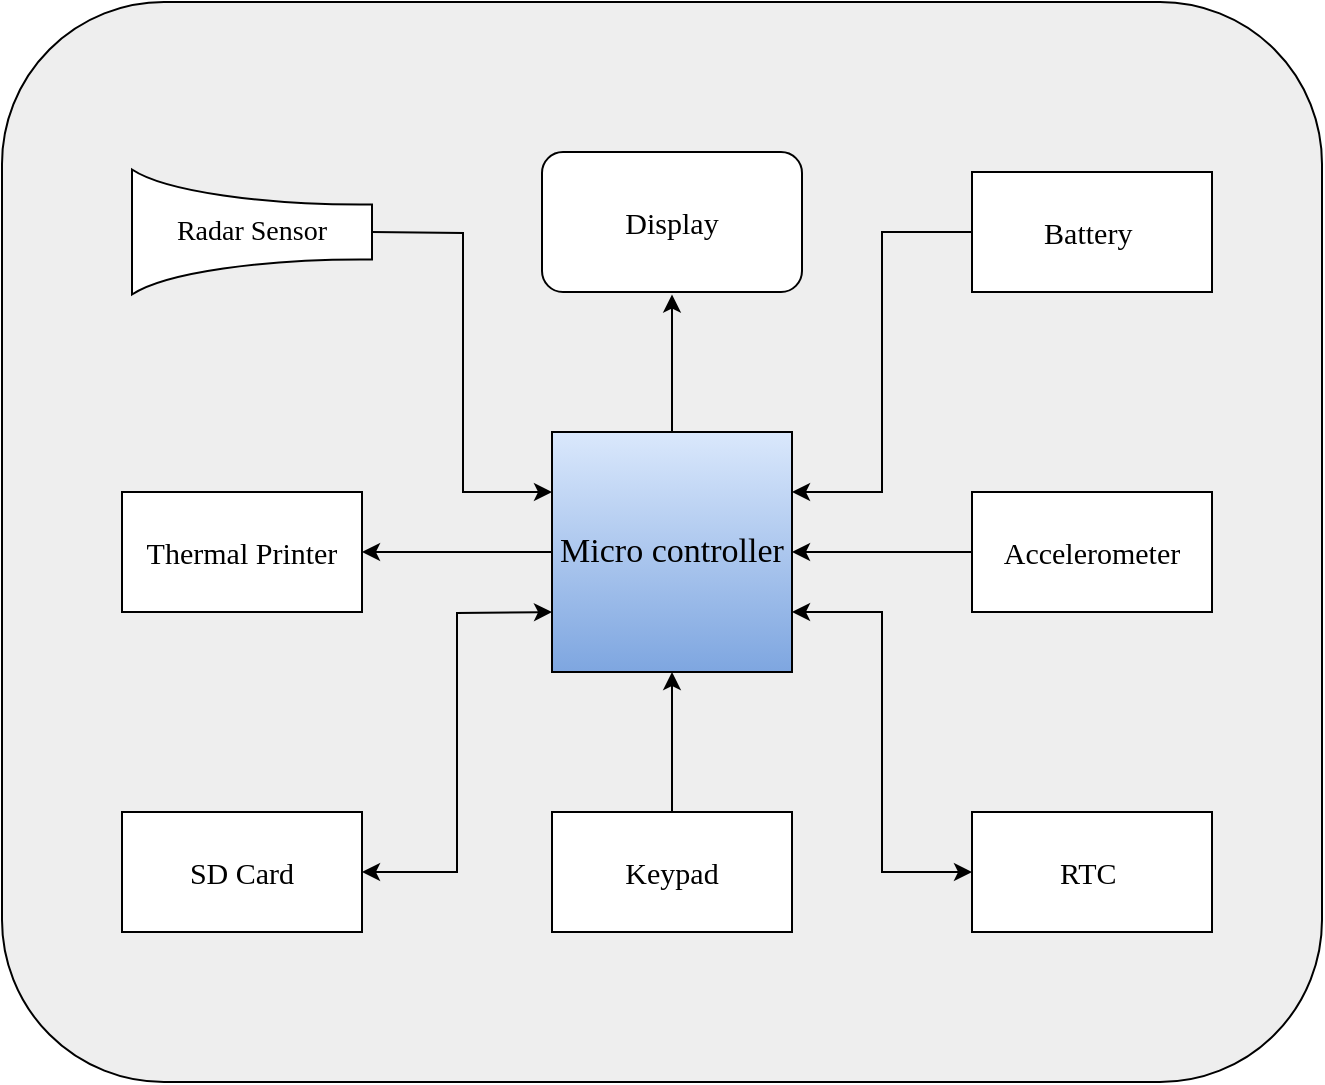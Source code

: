 <mxfile version="20.3.6" type="device"><diagram id="nMD3p65EswspbGDHqjwe" name="Page-1"><mxGraphModel dx="1102" dy="557" grid="1" gridSize="10" guides="1" tooltips="1" connect="1" arrows="1" fold="1" page="1" pageScale="1" pageWidth="1169" pageHeight="827" math="0" shadow="0"><root><mxCell id="0"/><mxCell id="1" parent="0"/><mxCell id="hwU1wVjBBIKTr76579JO-35" value="" style="rounded=1;whiteSpace=wrap;html=1;rotation=90;fillColor=#eeeeee;strokeColor=#000000;" vertex="1" parent="1"><mxGeometry x="325" y="45" width="540" height="660" as="geometry"/></mxCell><mxCell id="hwU1wVjBBIKTr76579JO-41" value="" style="edgeStyle=orthogonalEdgeStyle;rounded=0;orthogonalLoop=1;jettySize=auto;html=1;fontFamily=Times New Roman;fontSize=15;" edge="1" parent="1" source="hwU1wVjBBIKTr76579JO-1" target="hwU1wVjBBIKTr76579JO-11"><mxGeometry relative="1" as="geometry"/></mxCell><mxCell id="hwU1wVjBBIKTr76579JO-1" value="&lt;font face=&quot;Times New Roman&quot; style=&quot;font-size: 17px;&quot;&gt;Micro controller&lt;/font&gt;" style="whiteSpace=wrap;html=1;aspect=fixed;fillColor=#dae8fc;strokeColor=#000000;gradientColor=#7ea6e0;strokeWidth=1;" vertex="1" parent="1"><mxGeometry x="540" y="320" width="120" height="120" as="geometry"/></mxCell><mxCell id="hwU1wVjBBIKTr76579JO-39" value="" style="edgeStyle=orthogonalEdgeStyle;rounded=0;orthogonalLoop=1;jettySize=auto;html=1;fontFamily=Times New Roman;fontSize=15;" edge="1" parent="1" source="hwU1wVjBBIKTr76579JO-5" target="hwU1wVjBBIKTr76579JO-1"><mxGeometry relative="1" as="geometry"/></mxCell><mxCell id="hwU1wVjBBIKTr76579JO-5" value="&lt;font style=&quot;font-size: 15px;&quot; face=&quot;Times New Roman&quot;&gt;Keypad&lt;/font&gt;" style="rounded=0;whiteSpace=wrap;html=1;" vertex="1" parent="1"><mxGeometry x="540" y="510" width="120" height="60" as="geometry"/></mxCell><mxCell id="hwU1wVjBBIKTr76579JO-7" value="&lt;font face=&quot;Times New Roman&quot;&gt;&lt;span style=&quot;font-size: 15px;&quot;&gt;Battery&amp;nbsp;&lt;/span&gt;&lt;/font&gt;" style="rounded=0;whiteSpace=wrap;html=1;" vertex="1" parent="1"><mxGeometry x="750" y="190" width="120" height="60" as="geometry"/></mxCell><mxCell id="hwU1wVjBBIKTr76579JO-38" value="" style="edgeStyle=orthogonalEdgeStyle;rounded=0;orthogonalLoop=1;jettySize=auto;html=1;fontFamily=Times New Roman;fontSize=15;" edge="1" parent="1" source="hwU1wVjBBIKTr76579JO-8" target="hwU1wVjBBIKTr76579JO-1"><mxGeometry relative="1" as="geometry"/></mxCell><mxCell id="hwU1wVjBBIKTr76579JO-8" value="&lt;font style=&quot;font-size: 15px;&quot; face=&quot;Times New Roman&quot;&gt;Accelerometer&lt;/font&gt;" style="rounded=0;whiteSpace=wrap;html=1;" vertex="1" parent="1"><mxGeometry x="750" y="350" width="120" height="60" as="geometry"/></mxCell><mxCell id="hwU1wVjBBIKTr76579JO-9" value="&lt;font style=&quot;font-size: 15px;&quot; face=&quot;Times New Roman&quot;&gt;RTC&amp;nbsp;&lt;/font&gt;" style="rounded=0;whiteSpace=wrap;html=1;" vertex="1" parent="1"><mxGeometry x="750" y="510" width="120" height="60" as="geometry"/></mxCell><mxCell id="hwU1wVjBBIKTr76579JO-11" value="&lt;font style=&quot;font-size: 15px;&quot; face=&quot;Times New Roman&quot;&gt;Thermal Printer&lt;/font&gt;" style="rounded=0;whiteSpace=wrap;html=1;" vertex="1" parent="1"><mxGeometry x="325" y="350" width="120" height="60" as="geometry"/></mxCell><mxCell id="hwU1wVjBBIKTr76579JO-14" value="" style="endArrow=classic;startArrow=classic;html=1;rounded=0;exitX=1;exitY=0.75;exitDx=0;exitDy=0;entryX=0;entryY=0.5;entryDx=0;entryDy=0;edgeStyle=orthogonalEdgeStyle;" edge="1" parent="1" source="hwU1wVjBBIKTr76579JO-1" target="hwU1wVjBBIKTr76579JO-9"><mxGeometry width="50" height="50" relative="1" as="geometry"><mxPoint x="690" y="570" as="sourcePoint"/><mxPoint x="740" y="520" as="targetPoint"/></mxGeometry></mxCell><mxCell id="hwU1wVjBBIKTr76579JO-25" value="" style="verticalLabelPosition=bottom;align=center;outlineConnect=0;dashed=0;html=1;verticalAlign=top;shape=mxgraph.pid.flow_sensors.flow_nozzle;" vertex="1" parent="1"><mxGeometry x="330" y="188.75" width="120" height="62.5" as="geometry"/></mxCell><mxCell id="hwU1wVjBBIKTr76579JO-29" value="&lt;font style=&quot;font-size: 14px;&quot; face=&quot;Times New Roman&quot;&gt;Radar Sensor&lt;/font&gt;" style="text;html=1;strokeColor=none;fillColor=none;align=center;verticalAlign=middle;whiteSpace=wrap;rounded=0;" vertex="1" parent="1"><mxGeometry x="350" y="205" width="80" height="30" as="geometry"/></mxCell><mxCell id="hwU1wVjBBIKTr76579JO-30" value="&lt;font style=&quot;font-size: 15px;&quot; face=&quot;Times New Roman&quot;&gt;Display&lt;/font&gt;" style="rounded=1;whiteSpace=wrap;html=1;" vertex="1" parent="1"><mxGeometry x="535" y="180" width="130" height="70" as="geometry"/></mxCell><mxCell id="hwU1wVjBBIKTr76579JO-31" value="&lt;font style=&quot;font-size: 15px;&quot; face=&quot;Times New Roman&quot;&gt;SD Card&lt;/font&gt;" style="rounded=0;whiteSpace=wrap;html=1;" vertex="1" parent="1"><mxGeometry x="325" y="510" width="120" height="60" as="geometry"/></mxCell><mxCell id="hwU1wVjBBIKTr76579JO-32" value="" style="endArrow=classic;startArrow=classic;html=1;rounded=0;exitX=1;exitY=0.5;exitDx=0;exitDy=0;edgeStyle=orthogonalEdgeStyle;entryX=1;entryY=0.5;entryDx=0;entryDy=0;" edge="1" parent="1" target="hwU1wVjBBIKTr76579JO-31"><mxGeometry width="50" height="50" relative="1" as="geometry"><mxPoint x="540" y="410" as="sourcePoint"/><mxPoint x="490" y="460" as="targetPoint"/></mxGeometry></mxCell><mxCell id="hwU1wVjBBIKTr76579JO-36" value="" style="endArrow=classic;html=1;rounded=0;fontFamily=Times New Roman;fontSize=15;" edge="1" parent="1" source="hwU1wVjBBIKTr76579JO-1"><mxGeometry width="50" height="50" relative="1" as="geometry"><mxPoint x="550" y="301.25" as="sourcePoint"/><mxPoint x="600" y="251.25" as="targetPoint"/></mxGeometry></mxCell><mxCell id="hwU1wVjBBIKTr76579JO-37" value="" style="endArrow=classic;html=1;rounded=0;fontFamily=Times New Roman;fontSize=15;entryX=1;entryY=0.25;entryDx=0;entryDy=0;exitX=0;exitY=0.5;exitDx=0;exitDy=0;edgeStyle=orthogonalEdgeStyle;" edge="1" parent="1" source="hwU1wVjBBIKTr76579JO-7" target="hwU1wVjBBIKTr76579JO-1"><mxGeometry width="50" height="50" relative="1" as="geometry"><mxPoint x="730" y="270" as="sourcePoint"/><mxPoint x="680" y="320" as="targetPoint"/></mxGeometry></mxCell><mxCell id="hwU1wVjBBIKTr76579JO-43" value="" style="endArrow=classic;html=1;rounded=0;fontFamily=Times New Roman;fontSize=15;entryX=0;entryY=0.25;entryDx=0;entryDy=0;edgeStyle=orthogonalEdgeStyle;" edge="1" parent="1" target="hwU1wVjBBIKTr76579JO-1"><mxGeometry width="50" height="50" relative="1" as="geometry"><mxPoint x="450" y="220" as="sourcePoint"/><mxPoint x="500" y="170" as="targetPoint"/></mxGeometry></mxCell></root></mxGraphModel></diagram></mxfile>